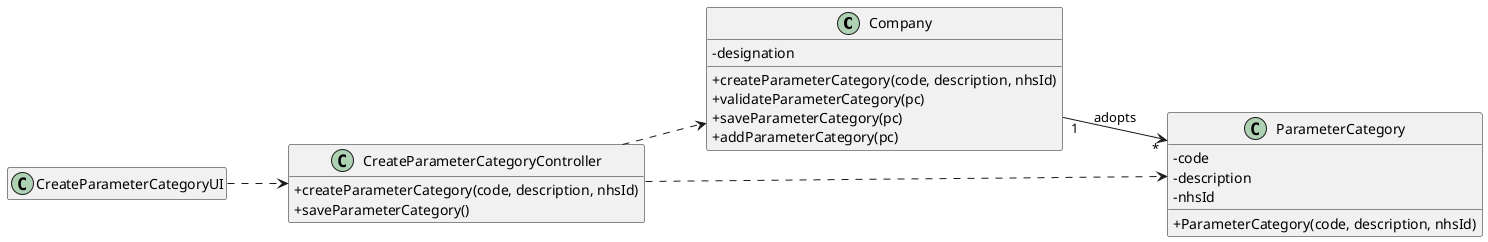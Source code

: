 @startuml
hide empty methods
hide empty attributes
left to right direction
skinparam classAttributeIconSize 0

class Company {
  -designation
  +createParameterCategory(code, description, nhsId)
  +validateParameterCategory(pc)
  +saveParameterCategory(pc)
  +addParameterCategory(pc)
}

class ParameterCategory {
   -code
   -description
   -nhsId
   +ParameterCategory(code, description, nhsId)
}

class CreateParameterCategoryController {
  +createParameterCategory(code, description, nhsId)
  +saveParameterCategory()
}

class CreateParameterCategoryUI {
}

CreateParameterCategoryUI ..> CreateParameterCategoryController
CreateParameterCategoryController ..> Company
CreateParameterCategoryController ..> ParameterCategory
Company "1" --> "*" ParameterCategory : adopts


@enduml